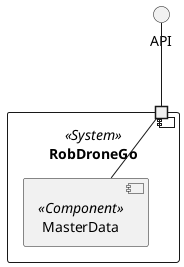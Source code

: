 @startuml
'https://plantuml.com/component-diagram


top to bottom direction

RobDroneGo <<System>>
component RobDroneGo{
component MasterData <<Component>>{
}
port " " as APIPort
}

MasterData -- APIPort
API -- APIPort

@enduml
